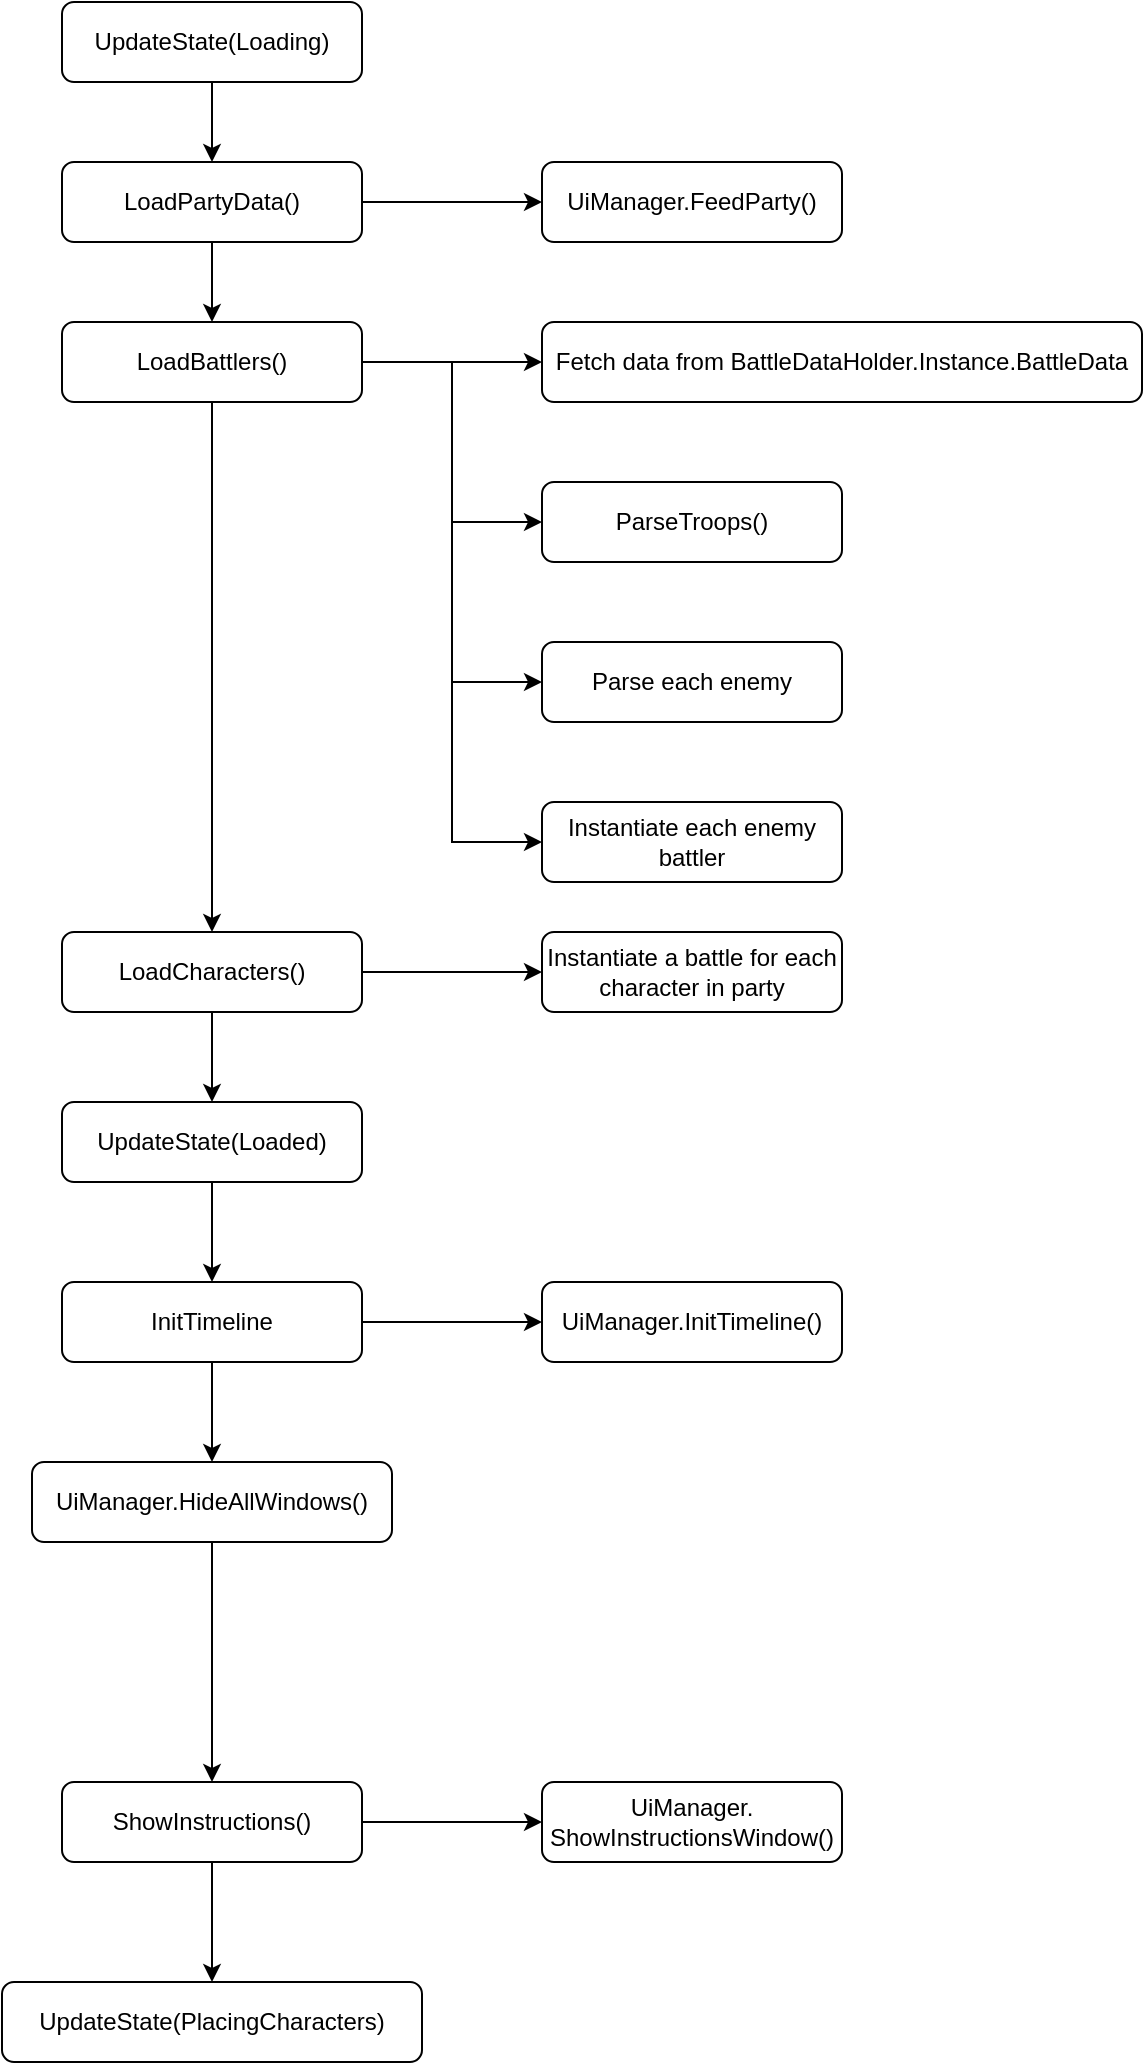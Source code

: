<mxfile version="24.6.4" type="device" pages="10">
  <diagram name="BattleManager.Awake" id="F59l9ee2GuHxIuo1bK8V">
    <mxGraphModel dx="1434" dy="844" grid="1" gridSize="10" guides="1" tooltips="1" connect="1" arrows="1" fold="1" page="1" pageScale="1" pageWidth="827" pageHeight="1169" math="0" shadow="0">
      <root>
        <mxCell id="0" />
        <mxCell id="1" parent="0" />
        <mxCell id="fOnt4OoABocpbNsao-CT-5" style="edgeStyle=orthogonalEdgeStyle;rounded=0;orthogonalLoop=1;jettySize=auto;html=1;exitX=0.5;exitY=1;exitDx=0;exitDy=0;entryX=0.5;entryY=0;entryDx=0;entryDy=0;" edge="1" parent="1" source="fOnt4OoABocpbNsao-CT-1" target="fOnt4OoABocpbNsao-CT-2">
          <mxGeometry relative="1" as="geometry" />
        </mxCell>
        <mxCell id="fOnt4OoABocpbNsao-CT-1" value="UpdateState(Loading)" style="rounded=1;whiteSpace=wrap;html=1;" vertex="1" parent="1">
          <mxGeometry x="150" y="100" width="150" height="40" as="geometry" />
        </mxCell>
        <mxCell id="fOnt4OoABocpbNsao-CT-4" style="edgeStyle=orthogonalEdgeStyle;rounded=0;orthogonalLoop=1;jettySize=auto;html=1;exitX=1;exitY=0.5;exitDx=0;exitDy=0;entryX=0;entryY=0.5;entryDx=0;entryDy=0;" edge="1" parent="1" source="fOnt4OoABocpbNsao-CT-2" target="fOnt4OoABocpbNsao-CT-3">
          <mxGeometry relative="1" as="geometry" />
        </mxCell>
        <mxCell id="fOnt4OoABocpbNsao-CT-7" style="edgeStyle=orthogonalEdgeStyle;rounded=0;orthogonalLoop=1;jettySize=auto;html=1;exitX=0.5;exitY=1;exitDx=0;exitDy=0;entryX=0.5;entryY=0;entryDx=0;entryDy=0;" edge="1" parent="1" source="fOnt4OoABocpbNsao-CT-2" target="fOnt4OoABocpbNsao-CT-6">
          <mxGeometry relative="1" as="geometry" />
        </mxCell>
        <mxCell id="fOnt4OoABocpbNsao-CT-2" value="LoadPartyData()" style="rounded=1;whiteSpace=wrap;html=1;" vertex="1" parent="1">
          <mxGeometry x="150" y="180" width="150" height="40" as="geometry" />
        </mxCell>
        <mxCell id="fOnt4OoABocpbNsao-CT-3" value="UiManager.FeedParty()" style="rounded=1;whiteSpace=wrap;html=1;" vertex="1" parent="1">
          <mxGeometry x="390" y="180" width="150" height="40" as="geometry" />
        </mxCell>
        <mxCell id="fOnt4OoABocpbNsao-CT-9" style="edgeStyle=orthogonalEdgeStyle;rounded=0;orthogonalLoop=1;jettySize=auto;html=1;exitX=1;exitY=0.5;exitDx=0;exitDy=0;entryX=0;entryY=0.5;entryDx=0;entryDy=0;" edge="1" parent="1" source="fOnt4OoABocpbNsao-CT-6" target="fOnt4OoABocpbNsao-CT-8">
          <mxGeometry relative="1" as="geometry" />
        </mxCell>
        <mxCell id="fOnt4OoABocpbNsao-CT-11" style="edgeStyle=orthogonalEdgeStyle;rounded=0;orthogonalLoop=1;jettySize=auto;html=1;exitX=1;exitY=0.5;exitDx=0;exitDy=0;entryX=0;entryY=0.5;entryDx=0;entryDy=0;" edge="1" parent="1" source="fOnt4OoABocpbNsao-CT-6" target="fOnt4OoABocpbNsao-CT-10">
          <mxGeometry relative="1" as="geometry" />
        </mxCell>
        <mxCell id="fOnt4OoABocpbNsao-CT-13" style="edgeStyle=orthogonalEdgeStyle;rounded=0;orthogonalLoop=1;jettySize=auto;html=1;exitX=1;exitY=0.5;exitDx=0;exitDy=0;entryX=0;entryY=0.5;entryDx=0;entryDy=0;" edge="1" parent="1" source="fOnt4OoABocpbNsao-CT-6" target="fOnt4OoABocpbNsao-CT-12">
          <mxGeometry relative="1" as="geometry" />
        </mxCell>
        <mxCell id="fOnt4OoABocpbNsao-CT-15" style="edgeStyle=orthogonalEdgeStyle;rounded=0;orthogonalLoop=1;jettySize=auto;html=1;exitX=1;exitY=0.5;exitDx=0;exitDy=0;entryX=0;entryY=0.5;entryDx=0;entryDy=0;" edge="1" parent="1" source="fOnt4OoABocpbNsao-CT-6" target="fOnt4OoABocpbNsao-CT-14">
          <mxGeometry relative="1" as="geometry" />
        </mxCell>
        <mxCell id="fOnt4OoABocpbNsao-CT-6" value="LoadBattlers()" style="rounded=1;whiteSpace=wrap;html=1;" vertex="1" parent="1">
          <mxGeometry x="150" y="260" width="150" height="40" as="geometry" />
        </mxCell>
        <mxCell id="fOnt4OoABocpbNsao-CT-8" value="Fetch data from BattleDataHolder.Instance.BattleData" style="rounded=1;whiteSpace=wrap;html=1;" vertex="1" parent="1">
          <mxGeometry x="390" y="260" width="300" height="40" as="geometry" />
        </mxCell>
        <mxCell id="fOnt4OoABocpbNsao-CT-10" value="ParseTroops()" style="rounded=1;whiteSpace=wrap;html=1;" vertex="1" parent="1">
          <mxGeometry x="390" y="340" width="150" height="40" as="geometry" />
        </mxCell>
        <mxCell id="fOnt4OoABocpbNsao-CT-12" value="Parse each enemy" style="rounded=1;whiteSpace=wrap;html=1;" vertex="1" parent="1">
          <mxGeometry x="390" y="420" width="150" height="40" as="geometry" />
        </mxCell>
        <mxCell id="fOnt4OoABocpbNsao-CT-14" value="Instantiate each enemy battler" style="rounded=1;whiteSpace=wrap;html=1;" vertex="1" parent="1">
          <mxGeometry x="390" y="500" width="150" height="40" as="geometry" />
        </mxCell>
        <mxCell id="fOnt4OoABocpbNsao-CT-19" style="edgeStyle=orthogonalEdgeStyle;rounded=0;orthogonalLoop=1;jettySize=auto;html=1;exitX=1;exitY=0.5;exitDx=0;exitDy=0;entryX=0;entryY=0.5;entryDx=0;entryDy=0;" edge="1" parent="1" source="fOnt4OoABocpbNsao-CT-16" target="fOnt4OoABocpbNsao-CT-18">
          <mxGeometry relative="1" as="geometry" />
        </mxCell>
        <mxCell id="fOnt4OoABocpbNsao-CT-21" style="edgeStyle=orthogonalEdgeStyle;rounded=0;orthogonalLoop=1;jettySize=auto;html=1;exitX=0.5;exitY=1;exitDx=0;exitDy=0;entryX=0.5;entryY=0;entryDx=0;entryDy=0;" edge="1" parent="1" source="fOnt4OoABocpbNsao-CT-16" target="fOnt4OoABocpbNsao-CT-20">
          <mxGeometry relative="1" as="geometry" />
        </mxCell>
        <mxCell id="fOnt4OoABocpbNsao-CT-16" value="LoadCharacters()" style="rounded=1;whiteSpace=wrap;html=1;" vertex="1" parent="1">
          <mxGeometry x="150" y="565" width="150" height="40" as="geometry" />
        </mxCell>
        <mxCell id="fOnt4OoABocpbNsao-CT-17" style="edgeStyle=orthogonalEdgeStyle;rounded=0;orthogonalLoop=1;jettySize=auto;html=1;exitX=0.5;exitY=1;exitDx=0;exitDy=0;entryX=0.5;entryY=0;entryDx=0;entryDy=0;" edge="1" parent="1" source="fOnt4OoABocpbNsao-CT-6" target="fOnt4OoABocpbNsao-CT-16">
          <mxGeometry relative="1" as="geometry" />
        </mxCell>
        <mxCell id="fOnt4OoABocpbNsao-CT-18" value="Instantiate a battle for each character in party" style="rounded=1;whiteSpace=wrap;html=1;" vertex="1" parent="1">
          <mxGeometry x="390" y="565" width="150" height="40" as="geometry" />
        </mxCell>
        <mxCell id="fOnt4OoABocpbNsao-CT-23" style="edgeStyle=orthogonalEdgeStyle;rounded=0;orthogonalLoop=1;jettySize=auto;html=1;exitX=0.5;exitY=1;exitDx=0;exitDy=0;entryX=0.5;entryY=0;entryDx=0;entryDy=0;" edge="1" parent="1" source="fOnt4OoABocpbNsao-CT-20" target="fOnt4OoABocpbNsao-CT-22">
          <mxGeometry relative="1" as="geometry" />
        </mxCell>
        <mxCell id="fOnt4OoABocpbNsao-CT-20" value="UpdateState(Loaded)" style="rounded=1;whiteSpace=wrap;html=1;" vertex="1" parent="1">
          <mxGeometry x="150" y="650" width="150" height="40" as="geometry" />
        </mxCell>
        <mxCell id="fOnt4OoABocpbNsao-CT-25" style="edgeStyle=orthogonalEdgeStyle;rounded=0;orthogonalLoop=1;jettySize=auto;html=1;exitX=1;exitY=0.5;exitDx=0;exitDy=0;entryX=0;entryY=0.5;entryDx=0;entryDy=0;" edge="1" parent="1" source="fOnt4OoABocpbNsao-CT-22" target="fOnt4OoABocpbNsao-CT-24">
          <mxGeometry relative="1" as="geometry" />
        </mxCell>
        <mxCell id="fOnt4OoABocpbNsao-CT-27" style="edgeStyle=orthogonalEdgeStyle;rounded=0;orthogonalLoop=1;jettySize=auto;html=1;exitX=0.5;exitY=1;exitDx=0;exitDy=0;entryX=0.5;entryY=0;entryDx=0;entryDy=0;" edge="1" parent="1" source="fOnt4OoABocpbNsao-CT-22" target="fOnt4OoABocpbNsao-CT-26">
          <mxGeometry relative="1" as="geometry" />
        </mxCell>
        <mxCell id="fOnt4OoABocpbNsao-CT-22" value="InitTimeline" style="rounded=1;whiteSpace=wrap;html=1;" vertex="1" parent="1">
          <mxGeometry x="150" y="740" width="150" height="40" as="geometry" />
        </mxCell>
        <mxCell id="fOnt4OoABocpbNsao-CT-24" value="UiManager.InitTimeline()" style="rounded=1;whiteSpace=wrap;html=1;" vertex="1" parent="1">
          <mxGeometry x="390" y="740" width="150" height="40" as="geometry" />
        </mxCell>
        <mxCell id="fOnt4OoABocpbNsao-CT-29" style="edgeStyle=orthogonalEdgeStyle;rounded=0;orthogonalLoop=1;jettySize=auto;html=1;exitX=0.5;exitY=1;exitDx=0;exitDy=0;entryX=0.5;entryY=0;entryDx=0;entryDy=0;" edge="1" parent="1" source="fOnt4OoABocpbNsao-CT-26" target="fOnt4OoABocpbNsao-CT-28">
          <mxGeometry relative="1" as="geometry" />
        </mxCell>
        <mxCell id="fOnt4OoABocpbNsao-CT-26" value="UiManager.HideAllWindows()" style="rounded=1;whiteSpace=wrap;html=1;" vertex="1" parent="1">
          <mxGeometry x="135" y="830" width="180" height="40" as="geometry" />
        </mxCell>
        <mxCell id="fOnt4OoABocpbNsao-CT-39" style="edgeStyle=orthogonalEdgeStyle;rounded=0;orthogonalLoop=1;jettySize=auto;html=1;exitX=1;exitY=0.5;exitDx=0;exitDy=0;entryX=0;entryY=0.5;entryDx=0;entryDy=0;" edge="1" parent="1" source="fOnt4OoABocpbNsao-CT-28" target="fOnt4OoABocpbNsao-CT-38">
          <mxGeometry relative="1" as="geometry" />
        </mxCell>
        <mxCell id="fOnt4OoABocpbNsao-CT-49" style="edgeStyle=orthogonalEdgeStyle;rounded=0;orthogonalLoop=1;jettySize=auto;html=1;exitX=0.5;exitY=1;exitDx=0;exitDy=0;entryX=0.5;entryY=0;entryDx=0;entryDy=0;" edge="1" parent="1" source="fOnt4OoABocpbNsao-CT-28" target="fOnt4OoABocpbNsao-CT-47">
          <mxGeometry relative="1" as="geometry" />
        </mxCell>
        <mxCell id="fOnt4OoABocpbNsao-CT-28" value="ShowInstructions()" style="rounded=1;whiteSpace=wrap;html=1;" vertex="1" parent="1">
          <mxGeometry x="150" y="990" width="150" height="40" as="geometry" />
        </mxCell>
        <mxCell id="fOnt4OoABocpbNsao-CT-38" value="UiManager.&lt;div&gt;ShowInstructionsWindow()&lt;/div&gt;" style="rounded=1;whiteSpace=wrap;html=1;" vertex="1" parent="1">
          <mxGeometry x="390" y="990" width="150" height="40" as="geometry" />
        </mxCell>
        <mxCell id="fOnt4OoABocpbNsao-CT-47" value="UpdateState(PlacingCharacters)" style="rounded=1;whiteSpace=wrap;html=1;" vertex="1" parent="1">
          <mxGeometry x="120" y="1090" width="210" height="40" as="geometry" />
        </mxCell>
      </root>
    </mxGraphModel>
  </diagram>
  <diagram id="4ejqJbL5FBKdhatL4QjG" name="BattleManager.FollowStateChange">
    <mxGraphModel dx="1434" dy="844" grid="1" gridSize="10" guides="1" tooltips="1" connect="1" arrows="1" fold="1" page="1" pageScale="1" pageWidth="827" pageHeight="1169" math="0" shadow="0">
      <root>
        <mxCell id="0" />
        <mxCell id="1" parent="0" />
        <mxCell id="UOWB5d8vAmYKLRjASykz-2" style="edgeStyle=orthogonalEdgeStyle;rounded=0;orthogonalLoop=1;jettySize=auto;html=1;exitX=1;exitY=0.5;exitDx=0;exitDy=0;entryX=0;entryY=0.5;entryDx=0;entryDy=0;" parent="1" source="DFL8id8a_xEGkyrckf0K-1" target="UOWB5d8vAmYKLRjASykz-1" edge="1">
          <mxGeometry relative="1" as="geometry" />
        </mxCell>
        <mxCell id="xbdVTj3KJmknacNOXU3c-2" style="edgeStyle=orthogonalEdgeStyle;rounded=0;orthogonalLoop=1;jettySize=auto;html=1;exitX=0.5;exitY=1;exitDx=0;exitDy=0;entryX=0.5;entryY=0;entryDx=0;entryDy=0;" parent="1" source="DFL8id8a_xEGkyrckf0K-1" target="xbdVTj3KJmknacNOXU3c-1" edge="1">
          <mxGeometry relative="1" as="geometry" />
        </mxCell>
        <mxCell id="DFL8id8a_xEGkyrckf0K-1" value="state == PlacingCharacters ?" style="rhombus;whiteSpace=wrap;html=1;" parent="1" vertex="1">
          <mxGeometry x="100" y="130" width="200" height="80" as="geometry" />
        </mxCell>
        <mxCell id="cI-Xeu_M16yL2DsZHw0t-2" style="edgeStyle=orthogonalEdgeStyle;rounded=0;orthogonalLoop=1;jettySize=auto;html=1;exitX=0.5;exitY=1;exitDx=0;exitDy=0;entryX=0.5;entryY=0;entryDx=0;entryDy=0;" parent="1" source="cI-Xeu_M16yL2DsZHw0t-1" target="DFL8id8a_xEGkyrckf0K-1" edge="1">
          <mxGeometry relative="1" as="geometry" />
        </mxCell>
        <mxCell id="cI-Xeu_M16yL2DsZHw0t-1" value="UpdateState(BattleState state)" style="rounded=1;whiteSpace=wrap;html=1;" parent="1" vertex="1">
          <mxGeometry x="95" y="40" width="210" height="40" as="geometry" />
        </mxCell>
        <mxCell id="UOWB5d8vAmYKLRjASykz-1" value="CursorsManager.CreateCursor&lt;div&gt;(characters[0].position)&lt;/div&gt;" style="rounded=1;whiteSpace=wrap;html=1;" parent="1" vertex="1">
          <mxGeometry x="380" y="150" width="210" height="40" as="geometry" />
        </mxCell>
        <mxCell id="xbdVTj3KJmknacNOXU3c-4" style="edgeStyle=orthogonalEdgeStyle;rounded=0;orthogonalLoop=1;jettySize=auto;html=1;exitX=1;exitY=0.5;exitDx=0;exitDy=0;entryX=0;entryY=0.5;entryDx=0;entryDy=0;" parent="1" source="xbdVTj3KJmknacNOXU3c-1" target="xbdVTj3KJmknacNOXU3c-3" edge="1">
          <mxGeometry relative="1" as="geometry" />
        </mxCell>
        <mxCell id="mYoovckepZo2tQoDJzKa-4" style="edgeStyle=orthogonalEdgeStyle;rounded=0;orthogonalLoop=1;jettySize=auto;html=1;exitX=0.5;exitY=1;exitDx=0;exitDy=0;entryX=0.5;entryY=0;entryDx=0;entryDy=0;" parent="1" source="xbdVTj3KJmknacNOXU3c-1" target="mYoovckepZo2tQoDJzKa-3" edge="1">
          <mxGeometry relative="1" as="geometry" />
        </mxCell>
        <mxCell id="xbdVTj3KJmknacNOXU3c-1" value="state == BattleStart?" style="rhombus;whiteSpace=wrap;html=1;" parent="1" vertex="1">
          <mxGeometry x="100" y="260" width="200" height="80" as="geometry" />
        </mxCell>
        <mxCell id="mYoovckepZo2tQoDJzKa-2" style="edgeStyle=orthogonalEdgeStyle;rounded=0;orthogonalLoop=1;jettySize=auto;html=1;exitX=0.5;exitY=1;exitDx=0;exitDy=0;entryX=0.5;entryY=0;entryDx=0;entryDy=0;" parent="1" source="xbdVTj3KJmknacNOXU3c-3" target="mYoovckepZo2tQoDJzKa-1" edge="1">
          <mxGeometry relative="1" as="geometry" />
        </mxCell>
        <mxCell id="xbdVTj3KJmknacNOXU3c-3" value="UiManager.HideInstructionsWindow()" style="rounded=1;whiteSpace=wrap;html=1;" parent="1" vertex="1">
          <mxGeometry x="380" y="280" width="210" height="40" as="geometry" />
        </mxCell>
        <mxCell id="mYoovckepZo2tQoDJzKa-1" value="UiManager.ShowBattleStartTag()" style="rounded=1;whiteSpace=wrap;html=1;" parent="1" vertex="1">
          <mxGeometry x="380" y="360" width="210" height="40" as="geometry" />
        </mxCell>
        <mxCell id="mYoovckepZo2tQoDJzKa-6" style="edgeStyle=orthogonalEdgeStyle;rounded=0;orthogonalLoop=1;jettySize=auto;html=1;exitX=1;exitY=0.5;exitDx=0;exitDy=0;entryX=0;entryY=0.5;entryDx=0;entryDy=0;" parent="1" source="mYoovckepZo2tQoDJzKa-3" target="mYoovckepZo2tQoDJzKa-5" edge="1">
          <mxGeometry relative="1" as="geometry" />
        </mxCell>
        <mxCell id="mYoovckepZo2tQoDJzKa-12" style="edgeStyle=orthogonalEdgeStyle;rounded=0;orthogonalLoop=1;jettySize=auto;html=1;exitX=0.5;exitY=1;exitDx=0;exitDy=0;entryX=0.5;entryY=0;entryDx=0;entryDy=0;" parent="1" source="mYoovckepZo2tQoDJzKa-3" target="mYoovckepZo2tQoDJzKa-11" edge="1">
          <mxGeometry relative="1" as="geometry" />
        </mxCell>
        <mxCell id="mYoovckepZo2tQoDJzKa-3" value="state ==&amp;nbsp;&lt;div&gt;ComputingEnemyTurn?&lt;/div&gt;" style="rhombus;whiteSpace=wrap;html=1;" parent="1" vertex="1">
          <mxGeometry x="100" y="430" width="200" height="80" as="geometry" />
        </mxCell>
        <mxCell id="mYoovckepZo2tQoDJzKa-8" style="edgeStyle=orthogonalEdgeStyle;rounded=0;orthogonalLoop=1;jettySize=auto;html=1;exitX=0.5;exitY=1;exitDx=0;exitDy=0;entryX=0.5;entryY=0;entryDx=0;entryDy=0;" parent="1" source="mYoovckepZo2tQoDJzKa-5" target="mYoovckepZo2tQoDJzKa-7" edge="1">
          <mxGeometry relative="1" as="geometry" />
        </mxCell>
        <mxCell id="mYoovckepZo2tQoDJzKa-5" value="Create TurnManager" style="rounded=1;whiteSpace=wrap;html=1;" parent="1" vertex="1">
          <mxGeometry x="380" y="450" width="210" height="40" as="geometry" />
        </mxCell>
        <mxCell id="mYoovckepZo2tQoDJzKa-10" style="edgeStyle=orthogonalEdgeStyle;rounded=0;orthogonalLoop=1;jettySize=auto;html=1;exitX=0.5;exitY=1;exitDx=0;exitDy=0;entryX=0.5;entryY=0;entryDx=0;entryDy=0;" parent="1" source="mYoovckepZo2tQoDJzKa-7" target="mYoovckepZo2tQoDJzKa-9" edge="1">
          <mxGeometry relative="1" as="geometry" />
        </mxCell>
        <mxCell id="mYoovckepZo2tQoDJzKa-7" value="ComputeEnemyTurn()" style="rounded=1;whiteSpace=wrap;html=1;" parent="1" vertex="1">
          <mxGeometry x="380" y="520" width="210" height="40" as="geometry" />
        </mxCell>
        <mxCell id="mYoovckepZo2tQoDJzKa-9" value="UpdateState(PlayerMoveSelection)" style="rounded=1;whiteSpace=wrap;html=1;" parent="1" vertex="1">
          <mxGeometry x="380" y="590" width="210" height="40" as="geometry" />
        </mxCell>
        <mxCell id="mYoovckepZo2tQoDJzKa-15" style="edgeStyle=orthogonalEdgeStyle;rounded=0;orthogonalLoop=1;jettySize=auto;html=1;exitX=1;exitY=0.5;exitDx=0;exitDy=0;entryX=0;entryY=0.5;entryDx=0;entryDy=0;" parent="1" source="mYoovckepZo2tQoDJzKa-11" target="mYoovckepZo2tQoDJzKa-13" edge="1">
          <mxGeometry relative="1" as="geometry" />
        </mxCell>
        <mxCell id="QvNNsG0swFFGVoWsLB-T-2" style="edgeStyle=orthogonalEdgeStyle;rounded=0;orthogonalLoop=1;jettySize=auto;html=1;exitX=0.5;exitY=1;exitDx=0;exitDy=0;entryX=0.5;entryY=0;entryDx=0;entryDy=0;" edge="1" parent="1" source="mYoovckepZo2tQoDJzKa-11" target="QvNNsG0swFFGVoWsLB-T-1">
          <mxGeometry relative="1" as="geometry" />
        </mxCell>
        <mxCell id="mYoovckepZo2tQoDJzKa-11" value="state ==&amp;nbsp;&lt;div&gt;PlayerMoveSelection?&lt;/div&gt;" style="rhombus;whiteSpace=wrap;html=1;" parent="1" vertex="1">
          <mxGeometry x="100" y="660" width="200" height="80" as="geometry" />
        </mxCell>
        <mxCell id="mYoovckepZo2tQoDJzKa-16" style="edgeStyle=orthogonalEdgeStyle;rounded=0;orthogonalLoop=1;jettySize=auto;html=1;exitX=0.5;exitY=1;exitDx=0;exitDy=0;entryX=0.5;entryY=0;entryDx=0;entryDy=0;" parent="1" source="mYoovckepZo2tQoDJzKa-13" target="mYoovckepZo2tQoDJzKa-14" edge="1">
          <mxGeometry relative="1" as="geometry" />
        </mxCell>
        <mxCell id="mYoovckepZo2tQoDJzKa-20" style="edgeStyle=orthogonalEdgeStyle;rounded=0;orthogonalLoop=1;jettySize=auto;html=1;exitX=1;exitY=0.5;exitDx=0;exitDy=0;entryX=0;entryY=0.5;entryDx=0;entryDy=0;" parent="1" source="mYoovckepZo2tQoDJzKa-13" target="mYoovckepZo2tQoDJzKa-17" edge="1">
          <mxGeometry relative="1" as="geometry" />
        </mxCell>
        <mxCell id="mYoovckepZo2tQoDJzKa-13" value="OpenAllCombatWindows()" style="rounded=1;whiteSpace=wrap;html=1;" parent="1" vertex="1">
          <mxGeometry x="380" y="680" width="210" height="40" as="geometry" />
        </mxCell>
        <mxCell id="mYoovckepZo2tQoDJzKa-14" value="UiManager.&lt;div&gt;FeedMoveSelectionWindow()&lt;/div&gt;" style="rounded=1;whiteSpace=wrap;html=1;" parent="1" vertex="1">
          <mxGeometry x="380" y="760" width="210" height="40" as="geometry" />
        </mxCell>
        <mxCell id="mYoovckepZo2tQoDJzKa-21" style="edgeStyle=orthogonalEdgeStyle;rounded=0;orthogonalLoop=1;jettySize=auto;html=1;exitX=0.5;exitY=1;exitDx=0;exitDy=0;entryX=0.5;entryY=0;entryDx=0;entryDy=0;" parent="1" source="mYoovckepZo2tQoDJzKa-17" target="mYoovckepZo2tQoDJzKa-18" edge="1">
          <mxGeometry relative="1" as="geometry" />
        </mxCell>
        <mxCell id="mYoovckepZo2tQoDJzKa-17" value="UiManager.OpenPlayerGlobalUi()" style="rounded=1;whiteSpace=wrap;html=1;" parent="1" vertex="1">
          <mxGeometry x="650" y="680" width="210" height="40" as="geometry" />
        </mxCell>
        <mxCell id="mYoovckepZo2tQoDJzKa-22" style="edgeStyle=orthogonalEdgeStyle;rounded=0;orthogonalLoop=1;jettySize=auto;html=1;exitX=0.5;exitY=1;exitDx=0;exitDy=0;entryX=0.5;entryY=0;entryDx=0;entryDy=0;" parent="1" source="mYoovckepZo2tQoDJzKa-18" target="mYoovckepZo2tQoDJzKa-19" edge="1">
          <mxGeometry relative="1" as="geometry" />
        </mxCell>
        <mxCell id="mYoovckepZo2tQoDJzKa-18" value="UiManager.OpenHelpWindow()" style="rounded=1;whiteSpace=wrap;html=1;" parent="1" vertex="1">
          <mxGeometry x="650" y="760" width="210" height="40" as="geometry" />
        </mxCell>
        <mxCell id="mYoovckepZo2tQoDJzKa-19" value="UiManager.OpenTimeline()" style="rounded=1;whiteSpace=wrap;html=1;" parent="1" vertex="1">
          <mxGeometry x="650" y="840" width="210" height="40" as="geometry" />
        </mxCell>
        <mxCell id="QvNNsG0swFFGVoWsLB-T-4" style="edgeStyle=orthogonalEdgeStyle;rounded=0;orthogonalLoop=1;jettySize=auto;html=1;exitX=1;exitY=0.5;exitDx=0;exitDy=0;entryX=0;entryY=0.5;entryDx=0;entryDy=0;" edge="1" parent="1" source="QvNNsG0swFFGVoWsLB-T-1" target="QvNNsG0swFFGVoWsLB-T-3">
          <mxGeometry relative="1" as="geometry" />
        </mxCell>
        <mxCell id="QvNNsG0swFFGVoWsLB-T-1" value="state ==&amp;nbsp;&lt;div&gt;BattleProcess?&lt;/div&gt;" style="rhombus;whiteSpace=wrap;html=1;" vertex="1" parent="1">
          <mxGeometry x="100" y="910" width="200" height="80" as="geometry" />
        </mxCell>
        <mxCell id="QvNNsG0swFFGVoWsLB-T-3" value="ProcessBattle()" style="rounded=1;whiteSpace=wrap;html=1;" vertex="1" parent="1">
          <mxGeometry x="380" y="930" width="210" height="40" as="geometry" />
        </mxCell>
      </root>
    </mxGraphModel>
  </diagram>
  <diagram id="JAidGiPHqgaLi0ubTjGK" name="BattleManager.Inputs">
    <mxGraphModel dx="1434" dy="844" grid="1" gridSize="10" guides="1" tooltips="1" connect="1" arrows="1" fold="1" page="1" pageScale="1" pageWidth="827" pageHeight="1169" math="0" shadow="0">
      <root>
        <mxCell id="0" />
        <mxCell id="1" parent="0" />
        <mxCell id="4Jy7a5hvNJ-yDFUCDm86-3" style="edgeStyle=orthogonalEdgeStyle;rounded=0;orthogonalLoop=1;jettySize=auto;html=1;exitX=0.5;exitY=1;exitDx=0;exitDy=0;entryX=0.5;entryY=0;entryDx=0;entryDy=0;" edge="1" parent="1" source="cyEOhKKl9_KGpFFtb6Ol-1" target="4Jy7a5hvNJ-yDFUCDm86-1">
          <mxGeometry relative="1" as="geometry" />
        </mxCell>
        <mxCell id="cyEOhKKl9_KGpFFtb6Ol-1" value="ReceiveInput(InputAction input)" style="rounded=1;whiteSpace=wrap;html=1;" vertex="1" parent="1">
          <mxGeometry x="95" y="40" width="210" height="40" as="geometry" />
        </mxCell>
        <mxCell id="4Jy7a5hvNJ-yDFUCDm86-4" style="edgeStyle=orthogonalEdgeStyle;rounded=0;orthogonalLoop=1;jettySize=auto;html=1;exitX=0.5;exitY=1;exitDx=0;exitDy=0;entryX=0.5;entryY=0;entryDx=0;entryDy=0;" edge="1" parent="1" source="4Jy7a5hvNJ-yDFUCDm86-1" target="4Jy7a5hvNJ-yDFUCDm86-2">
          <mxGeometry relative="1" as="geometry" />
        </mxCell>
        <mxCell id="4Jy7a5hvNJ-yDFUCDm86-8" style="edgeStyle=orthogonalEdgeStyle;rounded=0;orthogonalLoop=1;jettySize=auto;html=1;exitX=1;exitY=0.5;exitDx=0;exitDy=0;entryX=0;entryY=0.5;entryDx=0;entryDy=0;" edge="1" parent="1" source="4Jy7a5hvNJ-yDFUCDm86-1" target="4Jy7a5hvNJ-yDFUCDm86-7">
          <mxGeometry relative="1" as="geometry" />
        </mxCell>
        <mxCell id="4Jy7a5hvNJ-yDFUCDm86-1" value="input == Cancel ?" style="rhombus;whiteSpace=wrap;html=1;" vertex="1" parent="1">
          <mxGeometry x="100" y="130" width="200" height="80" as="geometry" />
        </mxCell>
        <mxCell id="4Jy7a5hvNJ-yDFUCDm86-6" style="edgeStyle=orthogonalEdgeStyle;rounded=0;orthogonalLoop=1;jettySize=auto;html=1;exitX=1;exitY=0.5;exitDx=0;exitDy=0;entryX=0;entryY=0.5;entryDx=0;entryDy=0;" edge="1" parent="1" source="4Jy7a5hvNJ-yDFUCDm86-2" target="4Jy7a5hvNJ-yDFUCDm86-5">
          <mxGeometry relative="1" as="geometry" />
        </mxCell>
        <mxCell id="4Jy7a5hvNJ-yDFUCDm86-24" style="edgeStyle=orthogonalEdgeStyle;rounded=0;orthogonalLoop=1;jettySize=auto;html=1;exitX=0.5;exitY=1;exitDx=0;exitDy=0;entryX=0.5;entryY=0;entryDx=0;entryDy=0;" edge="1" parent="1" source="4Jy7a5hvNJ-yDFUCDm86-2" target="4Jy7a5hvNJ-yDFUCDm86-9">
          <mxGeometry relative="1" as="geometry" />
        </mxCell>
        <mxCell id="4Jy7a5hvNJ-yDFUCDm86-2" value="input == Select ?" style="rhombus;whiteSpace=wrap;html=1;" vertex="1" parent="1">
          <mxGeometry x="100" y="240" width="200" height="80" as="geometry" />
        </mxCell>
        <mxCell id="4Jy7a5hvNJ-yDFUCDm86-5" value="SelectButtonPressed()" style="rounded=1;whiteSpace=wrap;html=1;" vertex="1" parent="1">
          <mxGeometry x="370" y="260" width="210" height="40" as="geometry" />
        </mxCell>
        <mxCell id="4Jy7a5hvNJ-yDFUCDm86-7" value="CancelButtonPressed()" style="rounded=1;whiteSpace=wrap;html=1;" vertex="1" parent="1">
          <mxGeometry x="370" y="150" width="210" height="40" as="geometry" />
        </mxCell>
        <mxCell id="4Jy7a5hvNJ-yDFUCDm86-19" style="edgeStyle=orthogonalEdgeStyle;rounded=0;orthogonalLoop=1;jettySize=auto;html=1;exitX=1;exitY=0.5;exitDx=0;exitDy=0;entryX=0;entryY=0.5;entryDx=0;entryDy=0;" edge="1" parent="1" source="4Jy7a5hvNJ-yDFUCDm86-9" target="4Jy7a5hvNJ-yDFUCDm86-14">
          <mxGeometry relative="1" as="geometry" />
        </mxCell>
        <mxCell id="4Jy7a5hvNJ-yDFUCDm86-25" style="edgeStyle=orthogonalEdgeStyle;rounded=0;orthogonalLoop=1;jettySize=auto;html=1;exitX=0.5;exitY=1;exitDx=0;exitDy=0;entryX=0.5;entryY=0;entryDx=0;entryDy=0;" edge="1" parent="1" source="4Jy7a5hvNJ-yDFUCDm86-9" target="4Jy7a5hvNJ-yDFUCDm86-10">
          <mxGeometry relative="1" as="geometry" />
        </mxCell>
        <mxCell id="4Jy7a5hvNJ-yDFUCDm86-9" value="input == MoveLeft ?" style="rhombus;whiteSpace=wrap;html=1;" vertex="1" parent="1">
          <mxGeometry x="100" y="360" width="200" height="80" as="geometry" />
        </mxCell>
        <mxCell id="4Jy7a5hvNJ-yDFUCDm86-20" style="edgeStyle=orthogonalEdgeStyle;rounded=0;orthogonalLoop=1;jettySize=auto;html=1;exitX=1;exitY=0.5;exitDx=0;exitDy=0;entryX=0;entryY=0.5;entryDx=0;entryDy=0;" edge="1" parent="1" source="4Jy7a5hvNJ-yDFUCDm86-10" target="4Jy7a5hvNJ-yDFUCDm86-15">
          <mxGeometry relative="1" as="geometry" />
        </mxCell>
        <mxCell id="4Jy7a5hvNJ-yDFUCDm86-26" style="edgeStyle=orthogonalEdgeStyle;rounded=0;orthogonalLoop=1;jettySize=auto;html=1;exitX=0.5;exitY=1;exitDx=0;exitDy=0;entryX=0.5;entryY=0;entryDx=0;entryDy=0;" edge="1" parent="1" source="4Jy7a5hvNJ-yDFUCDm86-10" target="4Jy7a5hvNJ-yDFUCDm86-11">
          <mxGeometry relative="1" as="geometry" />
        </mxCell>
        <mxCell id="4Jy7a5hvNJ-yDFUCDm86-10" value="input == MoveRight ?" style="rhombus;whiteSpace=wrap;html=1;" vertex="1" parent="1">
          <mxGeometry x="100" y="480" width="200" height="80" as="geometry" />
        </mxCell>
        <mxCell id="4Jy7a5hvNJ-yDFUCDm86-21" style="edgeStyle=orthogonalEdgeStyle;rounded=0;orthogonalLoop=1;jettySize=auto;html=1;exitX=1;exitY=0.5;exitDx=0;exitDy=0;entryX=0;entryY=0.5;entryDx=0;entryDy=0;" edge="1" parent="1" source="4Jy7a5hvNJ-yDFUCDm86-11" target="4Jy7a5hvNJ-yDFUCDm86-16">
          <mxGeometry relative="1" as="geometry" />
        </mxCell>
        <mxCell id="4Jy7a5hvNJ-yDFUCDm86-27" style="edgeStyle=orthogonalEdgeStyle;rounded=0;orthogonalLoop=1;jettySize=auto;html=1;exitX=0.5;exitY=1;exitDx=0;exitDy=0;entryX=0.5;entryY=0;entryDx=0;entryDy=0;" edge="1" parent="1" source="4Jy7a5hvNJ-yDFUCDm86-11" target="4Jy7a5hvNJ-yDFUCDm86-12">
          <mxGeometry relative="1" as="geometry" />
        </mxCell>
        <mxCell id="4Jy7a5hvNJ-yDFUCDm86-11" value="input == MoveUp ?" style="rhombus;whiteSpace=wrap;html=1;" vertex="1" parent="1">
          <mxGeometry x="100" y="600" width="200" height="80" as="geometry" />
        </mxCell>
        <mxCell id="4Jy7a5hvNJ-yDFUCDm86-22" style="edgeStyle=orthogonalEdgeStyle;rounded=0;orthogonalLoop=1;jettySize=auto;html=1;exitX=1;exitY=0.5;exitDx=0;exitDy=0;entryX=0;entryY=0.5;entryDx=0;entryDy=0;" edge="1" parent="1" source="4Jy7a5hvNJ-yDFUCDm86-12" target="4Jy7a5hvNJ-yDFUCDm86-17">
          <mxGeometry relative="1" as="geometry" />
        </mxCell>
        <mxCell id="4Jy7a5hvNJ-yDFUCDm86-28" style="edgeStyle=orthogonalEdgeStyle;rounded=0;orthogonalLoop=1;jettySize=auto;html=1;exitX=0.5;exitY=1;exitDx=0;exitDy=0;entryX=0.5;entryY=0;entryDx=0;entryDy=0;" edge="1" parent="1" source="4Jy7a5hvNJ-yDFUCDm86-12" target="4Jy7a5hvNJ-yDFUCDm86-13">
          <mxGeometry relative="1" as="geometry" />
        </mxCell>
        <mxCell id="4Jy7a5hvNJ-yDFUCDm86-12" value="input == MoveDown ?" style="rhombus;whiteSpace=wrap;html=1;" vertex="1" parent="1">
          <mxGeometry x="100" y="720" width="200" height="80" as="geometry" />
        </mxCell>
        <mxCell id="4Jy7a5hvNJ-yDFUCDm86-23" style="edgeStyle=orthogonalEdgeStyle;rounded=0;orthogonalLoop=1;jettySize=auto;html=1;exitX=1;exitY=0.5;exitDx=0;exitDy=0;entryX=0;entryY=0.5;entryDx=0;entryDy=0;" edge="1" parent="1" source="4Jy7a5hvNJ-yDFUCDm86-13" target="4Jy7a5hvNJ-yDFUCDm86-18">
          <mxGeometry relative="1" as="geometry" />
        </mxCell>
        <mxCell id="4Jy7a5hvNJ-yDFUCDm86-13" value="input == OpenMenu ?" style="rhombus;whiteSpace=wrap;html=1;" vertex="1" parent="1">
          <mxGeometry x="100" y="840" width="200" height="80" as="geometry" />
        </mxCell>
        <mxCell id="4Jy7a5hvNJ-yDFUCDm86-14" value="MoveLeftPressed()" style="rounded=1;whiteSpace=wrap;html=1;" vertex="1" parent="1">
          <mxGeometry x="370" y="380" width="210" height="40" as="geometry" />
        </mxCell>
        <mxCell id="4Jy7a5hvNJ-yDFUCDm86-15" value="MoveRightPressed()" style="rounded=1;whiteSpace=wrap;html=1;" vertex="1" parent="1">
          <mxGeometry x="370" y="500" width="210" height="40" as="geometry" />
        </mxCell>
        <mxCell id="4Jy7a5hvNJ-yDFUCDm86-16" value="MoveUpPressed()" style="rounded=1;whiteSpace=wrap;html=1;" vertex="1" parent="1">
          <mxGeometry x="370" y="620" width="210" height="40" as="geometry" />
        </mxCell>
        <mxCell id="4Jy7a5hvNJ-yDFUCDm86-17" value="MoveDownPressed()" style="rounded=1;whiteSpace=wrap;html=1;" vertex="1" parent="1">
          <mxGeometry x="370" y="740" width="210" height="40" as="geometry" />
        </mxCell>
        <mxCell id="4Jy7a5hvNJ-yDFUCDm86-18" value="StartButtonPressed()" style="rounded=1;whiteSpace=wrap;html=1;" vertex="1" parent="1">
          <mxGeometry x="370" y="860" width="210" height="40" as="geometry" />
        </mxCell>
      </root>
    </mxGraphModel>
  </diagram>
  <diagram id="anfHLFvGaH8Jd8TFUO3o" name="BattleManager.SelectButtonPressed">
    <mxGraphModel dx="1434" dy="844" grid="1" gridSize="10" guides="1" tooltips="1" connect="1" arrows="1" fold="1" page="1" pageScale="1" pageWidth="827" pageHeight="1169" math="0" shadow="0">
      <root>
        <mxCell id="0" />
        <mxCell id="1" parent="0" />
        <mxCell id="PHqZRpBVzc6-foRl4-v8-2" style="edgeStyle=orthogonalEdgeStyle;rounded=0;orthogonalLoop=1;jettySize=auto;html=1;exitX=0.5;exitY=1;exitDx=0;exitDy=0;entryX=0.5;entryY=0;entryDx=0;entryDy=0;" edge="1" parent="1" source="P6cDPUEFtt1Jyo1wNTcE-1" target="PHqZRpBVzc6-foRl4-v8-1">
          <mxGeometry relative="1" as="geometry" />
        </mxCell>
        <mxCell id="P6cDPUEFtt1Jyo1wNTcE-1" value="SelectButtonPressed()" style="rounded=1;whiteSpace=wrap;html=1;" vertex="1" parent="1">
          <mxGeometry x="95" y="40" width="210" height="40" as="geometry" />
        </mxCell>
        <mxCell id="PHqZRpBVzc6-foRl4-v8-4" style="edgeStyle=orthogonalEdgeStyle;rounded=0;orthogonalLoop=1;jettySize=auto;html=1;exitX=1;exitY=0.5;exitDx=0;exitDy=0;entryX=0;entryY=0.5;entryDx=0;entryDy=0;" edge="1" parent="1" source="PHqZRpBVzc6-foRl4-v8-1" target="PHqZRpBVzc6-foRl4-v8-3">
          <mxGeometry relative="1" as="geometry" />
        </mxCell>
        <mxCell id="YyQ4aP_sCM0sP7V5sWOO-2" style="edgeStyle=orthogonalEdgeStyle;rounded=0;orthogonalLoop=1;jettySize=auto;html=1;exitX=0.5;exitY=1;exitDx=0;exitDy=0;entryX=0.5;entryY=0;entryDx=0;entryDy=0;" edge="1" parent="1" source="PHqZRpBVzc6-foRl4-v8-1" target="YyQ4aP_sCM0sP7V5sWOO-1">
          <mxGeometry relative="1" as="geometry" />
        </mxCell>
        <mxCell id="PHqZRpBVzc6-foRl4-v8-1" value="state == PlacingCharacters ?" style="rhombus;whiteSpace=wrap;html=1;" vertex="1" parent="1">
          <mxGeometry x="100" y="130" width="200" height="80" as="geometry" />
        </mxCell>
        <mxCell id="PHqZRpBVzc6-foRl4-v8-7" style="edgeStyle=orthogonalEdgeStyle;rounded=0;orthogonalLoop=1;jettySize=auto;html=1;exitX=0.5;exitY=1;exitDx=0;exitDy=0;entryX=0.5;entryY=0;entryDx=0;entryDy=0;" edge="1" parent="1" source="PHqZRpBVzc6-foRl4-v8-3" target="PHqZRpBVzc6-foRl4-v8-5">
          <mxGeometry relative="1" as="geometry" />
        </mxCell>
        <mxCell id="PHqZRpBVzc6-foRl4-v8-3" value="CursorsManager.StopCurrentCursor()" style="rounded=1;whiteSpace=wrap;html=1;" vertex="1" parent="1">
          <mxGeometry x="380" y="150" width="210" height="40" as="geometry" />
        </mxCell>
        <mxCell id="PHqZRpBVzc6-foRl4-v8-8" style="edgeStyle=orthogonalEdgeStyle;rounded=0;orthogonalLoop=1;jettySize=auto;html=1;exitX=0.5;exitY=1;exitDx=0;exitDy=0;entryX=0.5;entryY=0;entryDx=0;entryDy=0;" edge="1" parent="1" source="PHqZRpBVzc6-foRl4-v8-5" target="PHqZRpBVzc6-foRl4-v8-6">
          <mxGeometry relative="1" as="geometry" />
        </mxCell>
        <mxCell id="PHqZRpBVzc6-foRl4-v8-5" value="Store selected character for swap" style="rounded=1;whiteSpace=wrap;html=1;" vertex="1" parent="1">
          <mxGeometry x="380" y="220" width="210" height="40" as="geometry" />
        </mxCell>
        <mxCell id="PHqZRpBVzc6-foRl4-v8-11" style="edgeStyle=orthogonalEdgeStyle;rounded=0;orthogonalLoop=1;jettySize=auto;html=1;exitX=0.5;exitY=1;exitDx=0;exitDy=0;entryX=0.5;entryY=0;entryDx=0;entryDy=0;" edge="1" parent="1" source="PHqZRpBVzc6-foRl4-v8-6" target="PHqZRpBVzc6-foRl4-v8-9">
          <mxGeometry relative="1" as="geometry" />
        </mxCell>
        <mxCell id="PHqZRpBVzc6-foRl4-v8-6" value="CursorsManager.CreateCursor&lt;div&gt;(selectedCharacterForSwap.position)&lt;/div&gt;" style="rounded=1;whiteSpace=wrap;html=1;" vertex="1" parent="1">
          <mxGeometry x="380" y="290" width="210" height="40" as="geometry" />
        </mxCell>
        <mxCell id="PHqZRpBVzc6-foRl4-v8-12" style="edgeStyle=orthogonalEdgeStyle;rounded=0;orthogonalLoop=1;jettySize=auto;html=1;exitX=0.5;exitY=1;exitDx=0;exitDy=0;entryX=0.5;entryY=0;entryDx=0;entryDy=0;" edge="1" parent="1" source="PHqZRpBVzc6-foRl4-v8-9" target="PHqZRpBVzc6-foRl4-v8-10">
          <mxGeometry relative="1" as="geometry" />
        </mxCell>
        <mxCell id="PHqZRpBVzc6-foRl4-v8-9" value="UpdateState(SwappingCharacters)" style="rounded=1;whiteSpace=wrap;html=1;" vertex="1" parent="1">
          <mxGeometry x="380" y="360" width="210" height="40" as="geometry" />
        </mxCell>
        <mxCell id="PHqZRpBVzc6-foRl4-v8-10" value="UpdateInstructions()" style="rounded=1;whiteSpace=wrap;html=1;" vertex="1" parent="1">
          <mxGeometry x="380" y="430" width="210" height="40" as="geometry" />
        </mxCell>
        <mxCell id="YyQ4aP_sCM0sP7V5sWOO-4" style="edgeStyle=orthogonalEdgeStyle;rounded=0;orthogonalLoop=1;jettySize=auto;html=1;exitX=1;exitY=0.5;exitDx=0;exitDy=0;entryX=0;entryY=0.5;entryDx=0;entryDy=0;" edge="1" parent="1" source="YyQ4aP_sCM0sP7V5sWOO-1" target="YyQ4aP_sCM0sP7V5sWOO-3">
          <mxGeometry relative="1" as="geometry" />
        </mxCell>
        <mxCell id="EF5BYmHXBkwYrM1mf78J-2" style="edgeStyle=orthogonalEdgeStyle;rounded=0;orthogonalLoop=1;jettySize=auto;html=1;exitX=0.5;exitY=1;exitDx=0;exitDy=0;entryX=0.5;entryY=0;entryDx=0;entryDy=0;" edge="1" parent="1" source="YyQ4aP_sCM0sP7V5sWOO-1" target="EF5BYmHXBkwYrM1mf78J-1">
          <mxGeometry relative="1" as="geometry" />
        </mxCell>
        <mxCell id="YyQ4aP_sCM0sP7V5sWOO-1" value="state == SwappingCharacters?" style="rhombus;whiteSpace=wrap;html=1;" vertex="1" parent="1">
          <mxGeometry x="100" y="510" width="200" height="80" as="geometry" />
        </mxCell>
        <mxCell id="YyQ4aP_sCM0sP7V5sWOO-6" style="edgeStyle=orthogonalEdgeStyle;rounded=0;orthogonalLoop=1;jettySize=auto;html=1;exitX=0.5;exitY=1;exitDx=0;exitDy=0;entryX=0.5;entryY=0;entryDx=0;entryDy=0;" edge="1" parent="1" source="YyQ4aP_sCM0sP7V5sWOO-3" target="YyQ4aP_sCM0sP7V5sWOO-5">
          <mxGeometry relative="1" as="geometry" />
        </mxCell>
        <mxCell id="YyQ4aP_sCM0sP7V5sWOO-3" value="CursorsManager.StopCurrentCursor()" style="rounded=1;whiteSpace=wrap;html=1;" vertex="1" parent="1">
          <mxGeometry x="380" y="530" width="210" height="40" as="geometry" />
        </mxCell>
        <mxCell id="YyQ4aP_sCM0sP7V5sWOO-8" style="edgeStyle=orthogonalEdgeStyle;rounded=0;orthogonalLoop=1;jettySize=auto;html=1;exitX=0.5;exitY=1;exitDx=0;exitDy=0;entryX=0.5;entryY=0;entryDx=0;entryDy=0;" edge="1" parent="1" source="YyQ4aP_sCM0sP7V5sWOO-5" target="YyQ4aP_sCM0sP7V5sWOO-7">
          <mxGeometry relative="1" as="geometry" />
        </mxCell>
        <mxCell id="YyQ4aP_sCM0sP7V5sWOO-5" value="CursorsManager.ClearCursors()" style="rounded=1;whiteSpace=wrap;html=1;" vertex="1" parent="1">
          <mxGeometry x="380" y="600" width="210" height="40" as="geometry" />
        </mxCell>
        <mxCell id="O2YBDWivdUmJYAK_pQXT-2" style="edgeStyle=orthogonalEdgeStyle;rounded=0;orthogonalLoop=1;jettySize=auto;html=1;exitX=0.5;exitY=1;exitDx=0;exitDy=0;entryX=0.5;entryY=0;entryDx=0;entryDy=0;" edge="1" parent="1" source="YyQ4aP_sCM0sP7V5sWOO-7" target="O2YBDWivdUmJYAK_pQXT-3">
          <mxGeometry relative="1" as="geometry">
            <mxPoint x="485" y="740" as="targetPoint" />
          </mxGeometry>
        </mxCell>
        <mxCell id="YyQ4aP_sCM0sP7V5sWOO-7" value="SwapCharacters()" style="rounded=1;whiteSpace=wrap;html=1;" vertex="1" parent="1">
          <mxGeometry x="380" y="670" width="210" height="40" as="geometry" />
        </mxCell>
        <mxCell id="O2YBDWivdUmJYAK_pQXT-6" style="edgeStyle=orthogonalEdgeStyle;rounded=0;orthogonalLoop=1;jettySize=auto;html=1;exitX=0.5;exitY=1;exitDx=0;exitDy=0;entryX=0.5;entryY=0;entryDx=0;entryDy=0;" edge="1" parent="1" source="O2YBDWivdUmJYAK_pQXT-3" target="O2YBDWivdUmJYAK_pQXT-4">
          <mxGeometry relative="1" as="geometry" />
        </mxCell>
        <mxCell id="O2YBDWivdUmJYAK_pQXT-3" value="UpdateState(PlacingCharacters)" style="rounded=1;whiteSpace=wrap;html=1;" vertex="1" parent="1">
          <mxGeometry x="380" y="760" width="210" height="40" as="geometry" />
        </mxCell>
        <mxCell id="O2YBDWivdUmJYAK_pQXT-4" value="UpdateInstructions()" style="rounded=1;whiteSpace=wrap;html=1;" vertex="1" parent="1">
          <mxGeometry x="380" y="830" width="210" height="40" as="geometry" />
        </mxCell>
        <mxCell id="EF5BYmHXBkwYrM1mf78J-4" style="edgeStyle=orthogonalEdgeStyle;rounded=0;orthogonalLoop=1;jettySize=auto;html=1;exitX=1;exitY=0.5;exitDx=0;exitDy=0;entryX=0;entryY=0.5;entryDx=0;entryDy=0;" edge="1" parent="1" source="EF5BYmHXBkwYrM1mf78J-1" target="EF5BYmHXBkwYrM1mf78J-3">
          <mxGeometry relative="1" as="geometry" />
        </mxCell>
        <mxCell id="EF5BYmHXBkwYrM1mf78J-6" style="edgeStyle=orthogonalEdgeStyle;rounded=0;orthogonalLoop=1;jettySize=auto;html=1;exitX=0.5;exitY=1;exitDx=0;exitDy=0;entryX=0.5;entryY=0;entryDx=0;entryDy=0;" edge="1" parent="1" source="EF5BYmHXBkwYrM1mf78J-1" target="EF5BYmHXBkwYrM1mf78J-5">
          <mxGeometry relative="1" as="geometry" />
        </mxCell>
        <mxCell id="EF5BYmHXBkwYrM1mf78J-1" value="state == PlayerMoveSelection?" style="rhombus;whiteSpace=wrap;html=1;" vertex="1" parent="1">
          <mxGeometry x="100" y="900" width="200" height="80" as="geometry" />
        </mxCell>
        <mxCell id="EF5BYmHXBkwYrM1mf78J-3" value="UiManager.SelectMove()" style="rounded=1;whiteSpace=wrap;html=1;" vertex="1" parent="1">
          <mxGeometry x="380" y="920" width="210" height="40" as="geometry" />
        </mxCell>
        <mxCell id="EF5BYmHXBkwYrM1mf78J-5" value="state == TargetSelection?" style="rhombus;whiteSpace=wrap;html=1;" vertex="1" parent="1">
          <mxGeometry x="100" y="1040" width="200" height="80" as="geometry" />
        </mxCell>
      </root>
    </mxGraphModel>
  </diagram>
  <diagram id="nES_Y940POFSMN_-HqKp" name="BattleManager.CancelButtonPressed">
    <mxGraphModel dx="1434" dy="844" grid="1" gridSize="10" guides="1" tooltips="1" connect="1" arrows="1" fold="1" page="1" pageScale="1" pageWidth="827" pageHeight="1169" math="0" shadow="0">
      <root>
        <mxCell id="0" />
        <mxCell id="1" parent="0" />
        <mxCell id="b2tqq5J4qU_hghh_0L62-1" style="edgeStyle=orthogonalEdgeStyle;rounded=0;orthogonalLoop=1;jettySize=auto;html=1;exitX=0.5;exitY=1;exitDx=0;exitDy=0;entryX=0.5;entryY=0;entryDx=0;entryDy=0;" edge="1" parent="1" source="b2tqq5J4qU_hghh_0L62-2" target="b2tqq5J4qU_hghh_0L62-5">
          <mxGeometry relative="1" as="geometry" />
        </mxCell>
        <mxCell id="b2tqq5J4qU_hghh_0L62-2" value="CancelButtonPressed()" style="rounded=1;whiteSpace=wrap;html=1;" vertex="1" parent="1">
          <mxGeometry x="95" y="40" width="210" height="40" as="geometry" />
        </mxCell>
        <mxCell id="b2tqq5J4qU_hghh_0L62-3" style="edgeStyle=orthogonalEdgeStyle;rounded=0;orthogonalLoop=1;jettySize=auto;html=1;exitX=1;exitY=0.5;exitDx=0;exitDy=0;entryX=0;entryY=0.5;entryDx=0;entryDy=0;" edge="1" parent="1" source="b2tqq5J4qU_hghh_0L62-5" target="b2tqq5J4qU_hghh_0L62-7">
          <mxGeometry relative="1" as="geometry" />
        </mxCell>
        <mxCell id="b2tqq5J4qU_hghh_0L62-5" value="state == SwappingCharacters?" style="rhombus;whiteSpace=wrap;html=1;" vertex="1" parent="1">
          <mxGeometry x="100" y="130" width="200" height="80" as="geometry" />
        </mxCell>
        <mxCell id="b2tqq5J4qU_hghh_0L62-6" style="edgeStyle=orthogonalEdgeStyle;rounded=0;orthogonalLoop=1;jettySize=auto;html=1;exitX=0.5;exitY=1;exitDx=0;exitDy=0;entryX=0.5;entryY=0;entryDx=0;entryDy=0;" edge="1" parent="1" source="b2tqq5J4qU_hghh_0L62-7" target="b2tqq5J4qU_hghh_0L62-9">
          <mxGeometry relative="1" as="geometry" />
        </mxCell>
        <mxCell id="b2tqq5J4qU_hghh_0L62-7" value="CursorsManager.StopCurrentCursor()" style="rounded=1;whiteSpace=wrap;html=1;" vertex="1" parent="1">
          <mxGeometry x="380" y="150" width="210" height="40" as="geometry" />
        </mxCell>
        <mxCell id="b2tqq5J4qU_hghh_0L62-8" style="edgeStyle=orthogonalEdgeStyle;rounded=0;orthogonalLoop=1;jettySize=auto;html=1;exitX=0.5;exitY=1;exitDx=0;exitDy=0;entryX=0.5;entryY=0;entryDx=0;entryDy=0;" edge="1" parent="1" source="b2tqq5J4qU_hghh_0L62-9" target="b2tqq5J4qU_hghh_0L62-11">
          <mxGeometry relative="1" as="geometry" />
        </mxCell>
        <mxCell id="b2tqq5J4qU_hghh_0L62-9" value="CursorsManager.ClearCursors()" style="rounded=1;whiteSpace=wrap;html=1;" vertex="1" parent="1">
          <mxGeometry x="380" y="220" width="210" height="40" as="geometry" />
        </mxCell>
        <mxCell id="b2tqq5J4qU_hghh_0L62-10" style="edgeStyle=orthogonalEdgeStyle;rounded=0;orthogonalLoop=1;jettySize=auto;html=1;exitX=0.5;exitY=1;exitDx=0;exitDy=0;entryX=0.5;entryY=0;entryDx=0;entryDy=0;" edge="1" parent="1" source="b2tqq5J4qU_hghh_0L62-11" target="b2tqq5J4qU_hghh_0L62-13">
          <mxGeometry relative="1" as="geometry" />
        </mxCell>
        <mxCell id="b2tqq5J4qU_hghh_0L62-11" value="CursorsManager.CreateCursor&lt;div&gt;(characters[0].position)&lt;/div&gt;" style="rounded=1;whiteSpace=wrap;html=1;" vertex="1" parent="1">
          <mxGeometry x="380" y="290" width="210" height="40" as="geometry" />
        </mxCell>
        <mxCell id="b2tqq5J4qU_hghh_0L62-12" style="edgeStyle=orthogonalEdgeStyle;rounded=0;orthogonalLoop=1;jettySize=auto;html=1;exitX=0.5;exitY=1;exitDx=0;exitDy=0;entryX=0.5;entryY=0;entryDx=0;entryDy=0;" edge="1" parent="1" source="b2tqq5J4qU_hghh_0L62-13" target="b2tqq5J4qU_hghh_0L62-14">
          <mxGeometry relative="1" as="geometry" />
        </mxCell>
        <mxCell id="b2tqq5J4qU_hghh_0L62-13" value="UpdateState(PlacingCharacters)" style="rounded=1;whiteSpace=wrap;html=1;" vertex="1" parent="1">
          <mxGeometry x="380" y="360" width="210" height="40" as="geometry" />
        </mxCell>
        <mxCell id="b2tqq5J4qU_hghh_0L62-14" value="UpdateInstructions()" style="rounded=1;whiteSpace=wrap;html=1;" vertex="1" parent="1">
          <mxGeometry x="380" y="430" width="210" height="40" as="geometry" />
        </mxCell>
      </root>
    </mxGraphModel>
  </diagram>
  <diagram id="ciiU_TLgNqUlSCj9ZUyf" name="BattleManager.MoveLeftPressed">
    <mxGraphModel dx="1434" dy="844" grid="1" gridSize="10" guides="1" tooltips="1" connect="1" arrows="1" fold="1" page="1" pageScale="1" pageWidth="827" pageHeight="1169" math="0" shadow="0">
      <root>
        <mxCell id="0" />
        <mxCell id="1" parent="0" />
        <mxCell id="-1s6bLcyfVbD5O5bxjpT-1" style="edgeStyle=orthogonalEdgeStyle;rounded=0;orthogonalLoop=1;jettySize=auto;html=1;exitX=0.5;exitY=1;exitDx=0;exitDy=0;entryX=0.5;entryY=0;entryDx=0;entryDy=0;" edge="1" parent="1" source="-1s6bLcyfVbD5O5bxjpT-2" target="-1s6bLcyfVbD5O5bxjpT-4">
          <mxGeometry relative="1" as="geometry" />
        </mxCell>
        <mxCell id="-1s6bLcyfVbD5O5bxjpT-2" value="MoveLeftPressed()" style="rounded=1;whiteSpace=wrap;html=1;" vertex="1" parent="1">
          <mxGeometry x="95" y="40" width="210" height="40" as="geometry" />
        </mxCell>
        <mxCell id="-1s6bLcyfVbD5O5bxjpT-3" style="edgeStyle=orthogonalEdgeStyle;rounded=0;orthogonalLoop=1;jettySize=auto;html=1;exitX=1;exitY=0.5;exitDx=0;exitDy=0;entryX=0;entryY=0.5;entryDx=0;entryDy=0;" edge="1" parent="1" source="-1s6bLcyfVbD5O5bxjpT-4" target="-1s6bLcyfVbD5O5bxjpT-6">
          <mxGeometry relative="1" as="geometry" />
        </mxCell>
        <mxCell id="-1s6bLcyfVbD5O5bxjpT-4" value="state == PlacingCharacters OR&lt;div&gt;SwappingCharacters?&lt;/div&gt;" style="rhombus;whiteSpace=wrap;html=1;" vertex="1" parent="1">
          <mxGeometry x="100" y="130" width="200" height="80" as="geometry" />
        </mxCell>
        <mxCell id="-1s6bLcyfVbD5O5bxjpT-5" style="edgeStyle=orthogonalEdgeStyle;rounded=0;orthogonalLoop=1;jettySize=auto;html=1;exitX=0.5;exitY=1;exitDx=0;exitDy=0;entryX=0.5;entryY=0;entryDx=0;entryDy=0;" edge="1" parent="1" source="-1s6bLcyfVbD5O5bxjpT-6" target="-1s6bLcyfVbD5O5bxjpT-8">
          <mxGeometry relative="1" as="geometry" />
        </mxCell>
        <mxCell id="-1s6bLcyfVbD5O5bxjpT-6" value="Update character selection index" style="rounded=1;whiteSpace=wrap;html=1;" vertex="1" parent="1">
          <mxGeometry x="380" y="150" width="210" height="40" as="geometry" />
        </mxCell>
        <mxCell id="-1s6bLcyfVbD5O5bxjpT-8" value="CursorsManager.&lt;div&gt;UpdateCurrentCursor()&lt;/div&gt;" style="rounded=1;whiteSpace=wrap;html=1;" vertex="1" parent="1">
          <mxGeometry x="380" y="220" width="210" height="40" as="geometry" />
        </mxCell>
      </root>
    </mxGraphModel>
  </diagram>
  <diagram id="CEQWGdCWJPiplPItzF5L" name="BattleManager.MoveRightPressed">
    <mxGraphModel dx="1434" dy="844" grid="1" gridSize="10" guides="1" tooltips="1" connect="1" arrows="1" fold="1" page="1" pageScale="1" pageWidth="827" pageHeight="1169" math="0" shadow="0">
      <root>
        <mxCell id="0" />
        <mxCell id="1" parent="0" />
        <mxCell id="WbLy4DD46zttbsA3M0E_-1" style="edgeStyle=orthogonalEdgeStyle;rounded=0;orthogonalLoop=1;jettySize=auto;html=1;exitX=0.5;exitY=1;exitDx=0;exitDy=0;entryX=0.5;entryY=0;entryDx=0;entryDy=0;" edge="1" parent="1" source="WbLy4DD46zttbsA3M0E_-2" target="WbLy4DD46zttbsA3M0E_-4">
          <mxGeometry relative="1" as="geometry" />
        </mxCell>
        <mxCell id="WbLy4DD46zttbsA3M0E_-2" value="MoveRightPressed()" style="rounded=1;whiteSpace=wrap;html=1;" vertex="1" parent="1">
          <mxGeometry x="95" y="40" width="210" height="40" as="geometry" />
        </mxCell>
        <mxCell id="WbLy4DD46zttbsA3M0E_-3" style="edgeStyle=orthogonalEdgeStyle;rounded=0;orthogonalLoop=1;jettySize=auto;html=1;exitX=1;exitY=0.5;exitDx=0;exitDy=0;entryX=0;entryY=0.5;entryDx=0;entryDy=0;" edge="1" parent="1" source="WbLy4DD46zttbsA3M0E_-4" target="WbLy4DD46zttbsA3M0E_-6">
          <mxGeometry relative="1" as="geometry" />
        </mxCell>
        <mxCell id="WbLy4DD46zttbsA3M0E_-4" value="state == PlacingCharacters OR&lt;div&gt;SwappingCharacters?&lt;/div&gt;" style="rhombus;whiteSpace=wrap;html=1;" vertex="1" parent="1">
          <mxGeometry x="100" y="130" width="200" height="80" as="geometry" />
        </mxCell>
        <mxCell id="WbLy4DD46zttbsA3M0E_-5" style="edgeStyle=orthogonalEdgeStyle;rounded=0;orthogonalLoop=1;jettySize=auto;html=1;exitX=0.5;exitY=1;exitDx=0;exitDy=0;entryX=0.5;entryY=0;entryDx=0;entryDy=0;" edge="1" parent="1" source="WbLy4DD46zttbsA3M0E_-6" target="WbLy4DD46zttbsA3M0E_-7">
          <mxGeometry relative="1" as="geometry" />
        </mxCell>
        <mxCell id="WbLy4DD46zttbsA3M0E_-6" value="Update character selection index" style="rounded=1;whiteSpace=wrap;html=1;" vertex="1" parent="1">
          <mxGeometry x="380" y="150" width="210" height="40" as="geometry" />
        </mxCell>
        <mxCell id="WbLy4DD46zttbsA3M0E_-7" value="CursorsManager.&lt;div&gt;UpdateCurrentCursor()&lt;/div&gt;" style="rounded=1;whiteSpace=wrap;html=1;" vertex="1" parent="1">
          <mxGeometry x="380" y="220" width="210" height="40" as="geometry" />
        </mxCell>
      </root>
    </mxGraphModel>
  </diagram>
  <diagram id="nI46ZfmeIqjxxZCwMgR2" name="BattleManager.StartButtonPressed">
    <mxGraphModel dx="1434" dy="844" grid="1" gridSize="10" guides="1" tooltips="1" connect="1" arrows="1" fold="1" page="1" pageScale="1" pageWidth="827" pageHeight="1169" math="0" shadow="0">
      <root>
        <mxCell id="0" />
        <mxCell id="1" parent="0" />
        <mxCell id="FBwY7spt-wfFlKQ0MPEW-3" style="edgeStyle=orthogonalEdgeStyle;rounded=0;orthogonalLoop=1;jettySize=auto;html=1;exitX=0.5;exitY=1;exitDx=0;exitDy=0;entryX=0.5;entryY=0;entryDx=0;entryDy=0;" edge="1" parent="1" source="FBwY7spt-wfFlKQ0MPEW-1" target="FBwY7spt-wfFlKQ0MPEW-2">
          <mxGeometry relative="1" as="geometry" />
        </mxCell>
        <mxCell id="FBwY7spt-wfFlKQ0MPEW-1" value="StartButtonPressed()" style="rounded=1;whiteSpace=wrap;html=1;" vertex="1" parent="1">
          <mxGeometry x="95" y="40" width="210" height="40" as="geometry" />
        </mxCell>
        <mxCell id="FBwY7spt-wfFlKQ0MPEW-5" style="edgeStyle=orthogonalEdgeStyle;rounded=0;orthogonalLoop=1;jettySize=auto;html=1;exitX=0.5;exitY=1;exitDx=0;exitDy=0;entryX=0.5;entryY=0;entryDx=0;entryDy=0;" edge="1" parent="1" source="FBwY7spt-wfFlKQ0MPEW-2" target="FBwY7spt-wfFlKQ0MPEW-4">
          <mxGeometry relative="1" as="geometry" />
        </mxCell>
        <mxCell id="FBwY7spt-wfFlKQ0MPEW-2" value="CursorsManager.ClearCursors()" style="rounded=1;whiteSpace=wrap;html=1;" vertex="1" parent="1">
          <mxGeometry x="95" y="120" width="210" height="40" as="geometry" />
        </mxCell>
        <mxCell id="FBwY7spt-wfFlKQ0MPEW-4" value="UpdateState(BattleStart)" style="rounded=1;whiteSpace=wrap;html=1;" vertex="1" parent="1">
          <mxGeometry x="95" y="200" width="210" height="40" as="geometry" />
        </mxCell>
      </root>
    </mxGraphModel>
  </diagram>
  <diagram id="e1YbWQd6ktZ1DCdu-YQT" name="BattleUiManager">
    <mxGraphModel dx="2261" dy="844" grid="1" gridSize="10" guides="1" tooltips="1" connect="1" arrows="1" fold="1" page="1" pageScale="1" pageWidth="827" pageHeight="1169" math="0" shadow="0">
      <root>
        <mxCell id="0" />
        <mxCell id="1" parent="0" />
        <mxCell id="090yWAsnkEkNbp7n7fmo-3" style="edgeStyle=orthogonalEdgeStyle;rounded=0;orthogonalLoop=1;jettySize=auto;html=1;exitX=0.5;exitY=1;exitDx=0;exitDy=0;entryX=0.5;entryY=0;entryDx=0;entryDy=0;" edge="1" parent="1" source="090yWAsnkEkNbp7n7fmo-1" target="090yWAsnkEkNbp7n7fmo-2">
          <mxGeometry relative="1" as="geometry" />
        </mxCell>
        <mxCell id="090yWAsnkEkNbp7n7fmo-1" value="FeedParty()" style="rounded=1;whiteSpace=wrap;html=1;" vertex="1" parent="1">
          <mxGeometry x="95" y="40" width="210" height="40" as="geometry" />
        </mxCell>
        <mxCell id="090yWAsnkEkNbp7n7fmo-2" value="PlayerGlobalUi.FeedParty()" style="rounded=1;whiteSpace=wrap;html=1;" vertex="1" parent="1">
          <mxGeometry x="95" y="120" width="210" height="40" as="geometry" />
        </mxCell>
        <mxCell id="uCDHeNHwIJAXyZurRadQ-3" style="edgeStyle=orthogonalEdgeStyle;rounded=0;orthogonalLoop=1;jettySize=auto;html=1;exitX=0.5;exitY=1;exitDx=0;exitDy=0;entryX=0.5;entryY=0;entryDx=0;entryDy=0;" edge="1" parent="1" source="uCDHeNHwIJAXyZurRadQ-1" target="uCDHeNHwIJAXyZurRadQ-2">
          <mxGeometry relative="1" as="geometry" />
        </mxCell>
        <mxCell id="uCDHeNHwIJAXyZurRadQ-1" value="InitTimeline()" style="rounded=1;whiteSpace=wrap;html=1;" vertex="1" parent="1">
          <mxGeometry x="370" y="40" width="210" height="40" as="geometry" />
        </mxCell>
        <mxCell id="uCDHeNHwIJAXyZurRadQ-2" value="TimelineUiController.Feed()" style="rounded=1;whiteSpace=wrap;html=1;" vertex="1" parent="1">
          <mxGeometry x="370" y="120" width="210" height="40" as="geometry" />
        </mxCell>
        <mxCell id="BqbpewB1pCHrtBU4SGMm-6" style="edgeStyle=orthogonalEdgeStyle;rounded=0;orthogonalLoop=1;jettySize=auto;html=1;exitX=1;exitY=0.5;exitDx=0;exitDy=0;" edge="1" parent="1" source="BqbpewB1pCHrtBU4SGMm-1" target="BqbpewB1pCHrtBU4SGMm-2">
          <mxGeometry relative="1" as="geometry" />
        </mxCell>
        <mxCell id="BqbpewB1pCHrtBU4SGMm-7" style="edgeStyle=orthogonalEdgeStyle;rounded=0;orthogonalLoop=1;jettySize=auto;html=1;exitX=1;exitY=0.5;exitDx=0;exitDy=0;entryX=0;entryY=0.5;entryDx=0;entryDy=0;" edge="1" parent="1" source="BqbpewB1pCHrtBU4SGMm-1" target="BqbpewB1pCHrtBU4SGMm-3">
          <mxGeometry relative="1" as="geometry" />
        </mxCell>
        <mxCell id="BqbpewB1pCHrtBU4SGMm-8" style="edgeStyle=orthogonalEdgeStyle;rounded=0;orthogonalLoop=1;jettySize=auto;html=1;exitX=1;exitY=0.5;exitDx=0;exitDy=0;entryX=0;entryY=0.5;entryDx=0;entryDy=0;" edge="1" parent="1" source="BqbpewB1pCHrtBU4SGMm-1" target="BqbpewB1pCHrtBU4SGMm-4">
          <mxGeometry relative="1" as="geometry" />
        </mxCell>
        <mxCell id="BqbpewB1pCHrtBU4SGMm-9" style="edgeStyle=orthogonalEdgeStyle;rounded=0;orthogonalLoop=1;jettySize=auto;html=1;exitX=1;exitY=0.5;exitDx=0;exitDy=0;entryX=0;entryY=0.5;entryDx=0;entryDy=0;" edge="1" parent="1" source="BqbpewB1pCHrtBU4SGMm-1" target="BqbpewB1pCHrtBU4SGMm-5">
          <mxGeometry relative="1" as="geometry" />
        </mxCell>
        <mxCell id="BqbpewB1pCHrtBU4SGMm-1" value="HideAllWindows()" style="rounded=1;whiteSpace=wrap;html=1;" vertex="1" parent="1">
          <mxGeometry x="630" y="40" width="210" height="40" as="geometry" />
        </mxCell>
        <mxCell id="BqbpewB1pCHrtBU4SGMm-2" value="ShowTimeline(false)" style="rounded=1;whiteSpace=wrap;html=1;" vertex="1" parent="1">
          <mxGeometry x="890" y="40" width="210" height="40" as="geometry" />
        </mxCell>
        <mxCell id="BqbpewB1pCHrtBU4SGMm-3" value="ShowAttackLabel(false)" style="rounded=1;whiteSpace=wrap;html=1;" vertex="1" parent="1">
          <mxGeometry x="890" y="120" width="210" height="40" as="geometry" />
        </mxCell>
        <mxCell id="BqbpewB1pCHrtBU4SGMm-4" value="ShowHelpDialog(false)" style="rounded=1;whiteSpace=wrap;html=1;" vertex="1" parent="1">
          <mxGeometry x="890" y="200" width="210" height="40" as="geometry" />
        </mxCell>
        <mxCell id="BqbpewB1pCHrtBU4SGMm-5" value="ShowPlayerGlobalUi(false)" style="rounded=1;whiteSpace=wrap;html=1;" vertex="1" parent="1">
          <mxGeometry x="890" y="280" width="210" height="40" as="geometry" />
        </mxCell>
        <mxCell id="AeC0hcLVzOrpF_vo7aeW-2" style="edgeStyle=orthogonalEdgeStyle;rounded=0;orthogonalLoop=1;jettySize=auto;html=1;exitX=0.5;exitY=1;exitDx=0;exitDy=0;entryX=0.5;entryY=0;entryDx=0;entryDy=0;" edge="1" parent="1" source="DfMYMy7TT2J6GZtK6Z6r-1" target="AeC0hcLVzOrpF_vo7aeW-1">
          <mxGeometry relative="1" as="geometry" />
        </mxCell>
        <mxCell id="DfMYMy7TT2J6GZtK6Z6r-1" value="ShowInstructionsWindow()" style="rounded=1;whiteSpace=wrap;html=1;" vertex="1" parent="1">
          <mxGeometry x="95" y="400" width="210" height="40" as="geometry" />
        </mxCell>
        <mxCell id="AeC0hcLVzOrpF_vo7aeW-1" value="BattleInitInstructionsWindow.&lt;div&gt;ShowWindow()&lt;/div&gt;" style="rounded=1;whiteSpace=wrap;html=1;" vertex="1" parent="1">
          <mxGeometry x="95" y="480" width="210" height="40" as="geometry" />
        </mxCell>
        <mxCell id="AeC0hcLVzOrpF_vo7aeW-5" style="edgeStyle=orthogonalEdgeStyle;rounded=0;orthogonalLoop=1;jettySize=auto;html=1;exitX=0.5;exitY=1;exitDx=0;exitDy=0;entryX=0.5;entryY=0;entryDx=0;entryDy=0;" edge="1" parent="1" source="AeC0hcLVzOrpF_vo7aeW-3" target="AeC0hcLVzOrpF_vo7aeW-4">
          <mxGeometry relative="1" as="geometry" />
        </mxCell>
        <mxCell id="AeC0hcLVzOrpF_vo7aeW-3" value="HideInstructionsWindow()" style="rounded=1;whiteSpace=wrap;html=1;" vertex="1" parent="1">
          <mxGeometry x="370" y="400" width="210" height="40" as="geometry" />
        </mxCell>
        <mxCell id="AeC0hcLVzOrpF_vo7aeW-4" value="BattleInitInstructionsWindow.&lt;div&gt;HideWindow()&lt;/div&gt;" style="rounded=1;whiteSpace=wrap;html=1;" vertex="1" parent="1">
          <mxGeometry x="370" y="480" width="210" height="40" as="geometry" />
        </mxCell>
        <mxCell id="AeC0hcLVzOrpF_vo7aeW-11" style="edgeStyle=orthogonalEdgeStyle;rounded=0;orthogonalLoop=1;jettySize=auto;html=1;exitX=1;exitY=0.5;exitDx=0;exitDy=0;entryX=0;entryY=0.5;entryDx=0;entryDy=0;" edge="1" parent="1" source="AeC0hcLVzOrpF_vo7aeW-6" target="AeC0hcLVzOrpF_vo7aeW-9">
          <mxGeometry relative="1" as="geometry" />
        </mxCell>
        <mxCell id="AeC0hcLVzOrpF_vo7aeW-13" style="edgeStyle=orthogonalEdgeStyle;rounded=0;orthogonalLoop=1;jettySize=auto;html=1;exitX=1;exitY=0.5;exitDx=0;exitDy=0;entryX=0;entryY=0.5;entryDx=0;entryDy=0;" edge="1" parent="1" source="AeC0hcLVzOrpF_vo7aeW-6" target="AeC0hcLVzOrpF_vo7aeW-10">
          <mxGeometry relative="1" as="geometry" />
        </mxCell>
        <mxCell id="AeC0hcLVzOrpF_vo7aeW-6" value="OpenPlayerGlobalUi()" style="rounded=1;whiteSpace=wrap;html=1;" vertex="1" parent="1">
          <mxGeometry x="-160" y="580" width="210" height="40" as="geometry" />
        </mxCell>
        <mxCell id="AeC0hcLVzOrpF_vo7aeW-15" style="edgeStyle=orthogonalEdgeStyle;rounded=0;orthogonalLoop=1;jettySize=auto;html=1;exitX=1;exitY=0.5;exitDx=0;exitDy=0;entryX=0;entryY=0.5;entryDx=0;entryDy=0;" edge="1" parent="1" source="AeC0hcLVzOrpF_vo7aeW-7" target="AeC0hcLVzOrpF_vo7aeW-14">
          <mxGeometry relative="1" as="geometry" />
        </mxCell>
        <mxCell id="AeC0hcLVzOrpF_vo7aeW-17" style="edgeStyle=orthogonalEdgeStyle;rounded=0;orthogonalLoop=1;jettySize=auto;html=1;exitX=1;exitY=0.5;exitDx=0;exitDy=0;entryX=0;entryY=0.5;entryDx=0;entryDy=0;" edge="1" parent="1" source="AeC0hcLVzOrpF_vo7aeW-7" target="AeC0hcLVzOrpF_vo7aeW-16">
          <mxGeometry relative="1" as="geometry" />
        </mxCell>
        <mxCell id="AeC0hcLVzOrpF_vo7aeW-7" value="OpenHelpWindow()" style="rounded=1;whiteSpace=wrap;html=1;" vertex="1" parent="1">
          <mxGeometry x="370" y="580" width="210" height="40" as="geometry" />
        </mxCell>
        <mxCell id="AeC0hcLVzOrpF_vo7aeW-20" style="edgeStyle=orthogonalEdgeStyle;rounded=0;orthogonalLoop=1;jettySize=auto;html=1;exitX=1;exitY=0.5;exitDx=0;exitDy=0;entryX=0;entryY=0.5;entryDx=0;entryDy=0;" edge="1" parent="1" source="AeC0hcLVzOrpF_vo7aeW-8" target="AeC0hcLVzOrpF_vo7aeW-18">
          <mxGeometry relative="1" as="geometry" />
        </mxCell>
        <mxCell id="AeC0hcLVzOrpF_vo7aeW-21" style="edgeStyle=orthogonalEdgeStyle;rounded=0;orthogonalLoop=1;jettySize=auto;html=1;exitX=1;exitY=0.5;exitDx=0;exitDy=0;entryX=0;entryY=0.5;entryDx=0;entryDy=0;" edge="1" parent="1" source="AeC0hcLVzOrpF_vo7aeW-8" target="AeC0hcLVzOrpF_vo7aeW-19">
          <mxGeometry relative="1" as="geometry" />
        </mxCell>
        <mxCell id="AeC0hcLVzOrpF_vo7aeW-8" value="OpenTimeLine()" style="rounded=1;whiteSpace=wrap;html=1;" vertex="1" parent="1">
          <mxGeometry x="910" y="580" width="210" height="40" as="geometry" />
        </mxCell>
        <mxCell id="AeC0hcLVzOrpF_vo7aeW-9" value="ShowPlayerGlobalUi(true)" style="rounded=1;whiteSpace=wrap;html=1;" vertex="1" parent="1">
          <mxGeometry x="95" y="580" width="210" height="40" as="geometry" />
        </mxCell>
        <mxCell id="AeC0hcLVzOrpF_vo7aeW-10" value="PlayerGlobalUi.&lt;div&gt;OpenMoveSelectionWindow()&lt;/div&gt;" style="rounded=1;whiteSpace=wrap;html=1;" vertex="1" parent="1">
          <mxGeometry x="95" y="660" width="210" height="40" as="geometry" />
        </mxCell>
        <mxCell id="AeC0hcLVzOrpF_vo7aeW-14" value="ShowHelpDialog(true)" style="rounded=1;whiteSpace=wrap;html=1;" vertex="1" parent="1">
          <mxGeometry x="630" y="580" width="210" height="40" as="geometry" />
        </mxCell>
        <mxCell id="AeC0hcLVzOrpF_vo7aeW-16" value="HelpWindow.Show()" style="rounded=1;whiteSpace=wrap;html=1;" vertex="1" parent="1">
          <mxGeometry x="630" y="660" width="210" height="40" as="geometry" />
        </mxCell>
        <mxCell id="AeC0hcLVzOrpF_vo7aeW-18" value="ShowTimeline(true)" style="rounded=1;whiteSpace=wrap;html=1;" vertex="1" parent="1">
          <mxGeometry x="1170" y="580" width="210" height="40" as="geometry" />
        </mxCell>
        <mxCell id="AeC0hcLVzOrpF_vo7aeW-19" value="TimelineUiController.Show()" style="rounded=1;whiteSpace=wrap;html=1;" vertex="1" parent="1">
          <mxGeometry x="1170" y="660" width="210" height="40" as="geometry" />
        </mxCell>
        <mxCell id="7B4du0OhF7_2MkO_D58k-4" style="edgeStyle=orthogonalEdgeStyle;rounded=0;orthogonalLoop=1;jettySize=auto;html=1;exitX=0.5;exitY=1;exitDx=0;exitDy=0;entryX=0.5;entryY=0;entryDx=0;entryDy=0;" edge="1" parent="1" source="7B4du0OhF7_2MkO_D58k-1" target="7B4du0OhF7_2MkO_D58k-2">
          <mxGeometry relative="1" as="geometry" />
        </mxCell>
        <mxCell id="7B4du0OhF7_2MkO_D58k-1" value="SelectMove()" style="rounded=1;whiteSpace=wrap;html=1;" vertex="1" parent="1">
          <mxGeometry x="1230" y="40" width="210" height="40" as="geometry" />
        </mxCell>
        <mxCell id="7B4du0OhF7_2MkO_D58k-6" style="edgeStyle=orthogonalEdgeStyle;rounded=0;orthogonalLoop=1;jettySize=auto;html=1;exitX=0.5;exitY=1;exitDx=0;exitDy=0;entryX=0.5;entryY=0;entryDx=0;entryDy=0;" edge="1" parent="1" source="7B4du0OhF7_2MkO_D58k-2" target="7B4du0OhF7_2MkO_D58k-5">
          <mxGeometry relative="1" as="geometry" />
        </mxCell>
        <mxCell id="7B4du0OhF7_2MkO_D58k-2" value="PlayerGlobalUi.SelectMove()" style="rounded=1;whiteSpace=wrap;html=1;" vertex="1" parent="1">
          <mxGeometry x="1230" y="120" width="210" height="40" as="geometry" />
        </mxCell>
        <mxCell id="7B4du0OhF7_2MkO_D58k-8" style="edgeStyle=orthogonalEdgeStyle;rounded=0;orthogonalLoop=1;jettySize=auto;html=1;exitX=0.5;exitY=1;exitDx=0;exitDy=0;entryX=0.5;entryY=0;entryDx=0;entryDy=0;" edge="1" parent="1" source="7B4du0OhF7_2MkO_D58k-5" target="7B4du0OhF7_2MkO_D58k-7">
          <mxGeometry relative="1" as="geometry" />
        </mxCell>
        <mxCell id="7B4du0OhF7_2MkO_D58k-5" value="MoveSelectionWindow.SelectMove()" style="rounded=1;whiteSpace=wrap;html=1;" vertex="1" parent="1">
          <mxGeometry x="1230" y="200" width="210" height="40" as="geometry" />
        </mxCell>
        <mxCell id="7B4du0OhF7_2MkO_D58k-7" value="MoveSelectionWindow.&lt;div&gt;AbilityCategorySelected()&lt;/div&gt;" style="rounded=1;whiteSpace=wrap;html=1;" vertex="1" parent="1">
          <mxGeometry x="1230" y="280" width="210" height="40" as="geometry" />
        </mxCell>
      </root>
    </mxGraphModel>
  </diagram>
  <diagram id="mK40DGI8AV-s15SRlIfh" name="MoveSelectionWindow">
    <mxGraphModel dx="607" dy="844" grid="1" gridSize="10" guides="1" tooltips="1" connect="1" arrows="1" fold="1" page="1" pageScale="1" pageWidth="827" pageHeight="1169" math="0" shadow="0">
      <root>
        <mxCell id="0" />
        <mxCell id="1" parent="0" />
        <mxCell id="PXZ8PffNagHwfRVOmE3m-2" style="edgeStyle=orthogonalEdgeStyle;rounded=0;orthogonalLoop=1;jettySize=auto;html=1;exitX=0.5;exitY=1;exitDx=0;exitDy=0;entryX=0.5;entryY=0;entryDx=0;entryDy=0;" edge="1" parent="1" source="baYpdn-R_j306wqHWGH5-1" target="PXZ8PffNagHwfRVOmE3m-1">
          <mxGeometry relative="1" as="geometry" />
        </mxCell>
        <mxCell id="baYpdn-R_j306wqHWGH5-1" value="&lt;div&gt;AbilityCategorySelected()&lt;/div&gt;" style="rounded=1;whiteSpace=wrap;html=1;" vertex="1" parent="1">
          <mxGeometry x="930" y="40" width="210" height="40" as="geometry" />
        </mxCell>
        <mxCell id="PXZ8PffNagHwfRVOmE3m-4" style="edgeStyle=orthogonalEdgeStyle;rounded=0;orthogonalLoop=1;jettySize=auto;html=1;exitX=1;exitY=0.5;exitDx=0;exitDy=0;entryX=0;entryY=0.5;entryDx=0;entryDy=0;" edge="1" parent="1" source="PXZ8PffNagHwfRVOmE3m-1" target="PXZ8PffNagHwfRVOmE3m-3">
          <mxGeometry relative="1" as="geometry" />
        </mxCell>
        <mxCell id="PXZ8PffNagHwfRVOmE3m-1" value="abilityCategory ==&amp;nbsp;&lt;div&gt;AttackCommand ?&lt;/div&gt;" style="rhombus;whiteSpace=wrap;html=1;" vertex="1" parent="1">
          <mxGeometry x="935" y="120" width="200" height="80" as="geometry" />
        </mxCell>
        <mxCell id="PXZ8PffNagHwfRVOmE3m-3" value="&lt;div&gt;SelectTargetForAttackCommand()&lt;/div&gt;" style="rounded=1;whiteSpace=wrap;html=1;" vertex="1" parent="1">
          <mxGeometry x="1200" y="140" width="210" height="40" as="geometry" />
        </mxCell>
      </root>
    </mxGraphModel>
  </diagram>
</mxfile>
